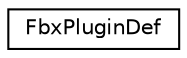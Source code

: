 digraph "クラス階層図"
{
  edge [fontname="Helvetica",fontsize="10",labelfontname="Helvetica",labelfontsize="10"];
  node [fontname="Helvetica",fontsize="10",shape=record];
  rankdir="LR";
  Node0 [label="FbxPluginDef",height=0.2,width=0.4,color="black", fillcolor="white", style="filled",URL="$struct_fbx_plugin_def.html"];
}
